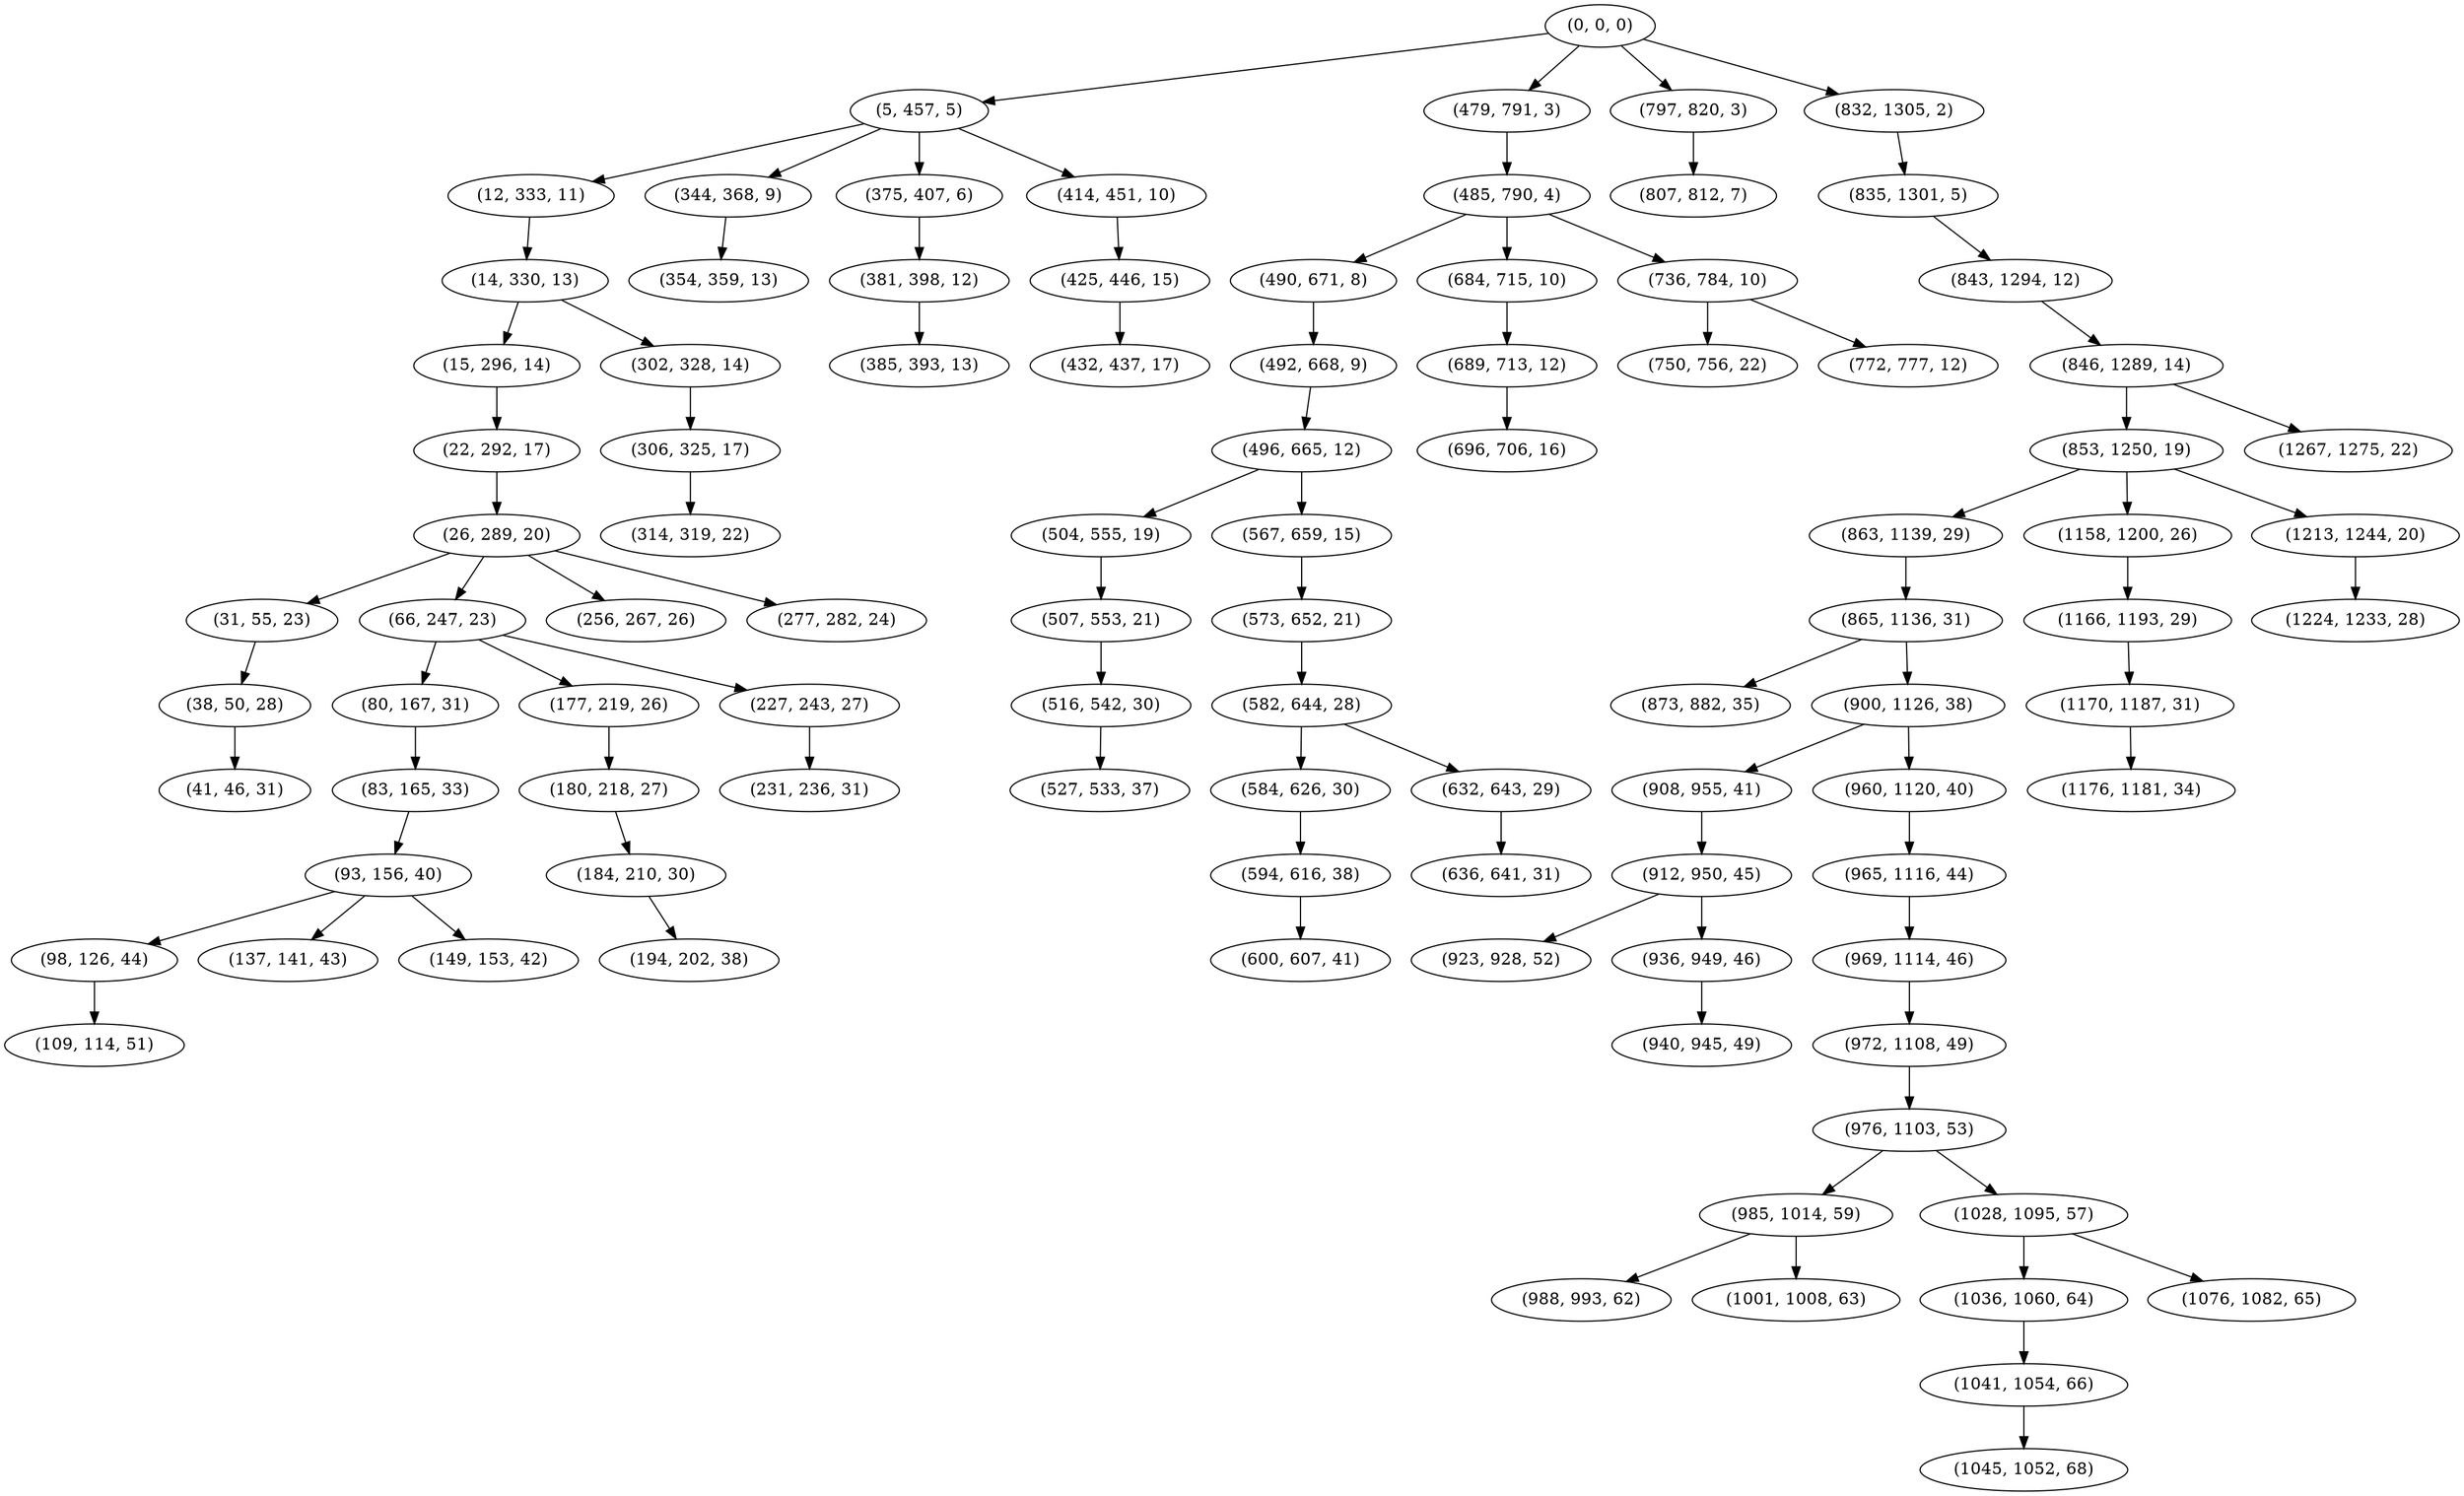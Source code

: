 digraph tree {
    "(0, 0, 0)";
    "(5, 457, 5)";
    "(12, 333, 11)";
    "(14, 330, 13)";
    "(15, 296, 14)";
    "(22, 292, 17)";
    "(26, 289, 20)";
    "(31, 55, 23)";
    "(38, 50, 28)";
    "(41, 46, 31)";
    "(66, 247, 23)";
    "(80, 167, 31)";
    "(83, 165, 33)";
    "(93, 156, 40)";
    "(98, 126, 44)";
    "(109, 114, 51)";
    "(137, 141, 43)";
    "(149, 153, 42)";
    "(177, 219, 26)";
    "(180, 218, 27)";
    "(184, 210, 30)";
    "(194, 202, 38)";
    "(227, 243, 27)";
    "(231, 236, 31)";
    "(256, 267, 26)";
    "(277, 282, 24)";
    "(302, 328, 14)";
    "(306, 325, 17)";
    "(314, 319, 22)";
    "(344, 368, 9)";
    "(354, 359, 13)";
    "(375, 407, 6)";
    "(381, 398, 12)";
    "(385, 393, 13)";
    "(414, 451, 10)";
    "(425, 446, 15)";
    "(432, 437, 17)";
    "(479, 791, 3)";
    "(485, 790, 4)";
    "(490, 671, 8)";
    "(492, 668, 9)";
    "(496, 665, 12)";
    "(504, 555, 19)";
    "(507, 553, 21)";
    "(516, 542, 30)";
    "(527, 533, 37)";
    "(567, 659, 15)";
    "(573, 652, 21)";
    "(582, 644, 28)";
    "(584, 626, 30)";
    "(594, 616, 38)";
    "(600, 607, 41)";
    "(632, 643, 29)";
    "(636, 641, 31)";
    "(684, 715, 10)";
    "(689, 713, 12)";
    "(696, 706, 16)";
    "(736, 784, 10)";
    "(750, 756, 22)";
    "(772, 777, 12)";
    "(797, 820, 3)";
    "(807, 812, 7)";
    "(832, 1305, 2)";
    "(835, 1301, 5)";
    "(843, 1294, 12)";
    "(846, 1289, 14)";
    "(853, 1250, 19)";
    "(863, 1139, 29)";
    "(865, 1136, 31)";
    "(873, 882, 35)";
    "(900, 1126, 38)";
    "(908, 955, 41)";
    "(912, 950, 45)";
    "(923, 928, 52)";
    "(936, 949, 46)";
    "(940, 945, 49)";
    "(960, 1120, 40)";
    "(965, 1116, 44)";
    "(969, 1114, 46)";
    "(972, 1108, 49)";
    "(976, 1103, 53)";
    "(985, 1014, 59)";
    "(988, 993, 62)";
    "(1001, 1008, 63)";
    "(1028, 1095, 57)";
    "(1036, 1060, 64)";
    "(1041, 1054, 66)";
    "(1045, 1052, 68)";
    "(1076, 1082, 65)";
    "(1158, 1200, 26)";
    "(1166, 1193, 29)";
    "(1170, 1187, 31)";
    "(1176, 1181, 34)";
    "(1213, 1244, 20)";
    "(1224, 1233, 28)";
    "(1267, 1275, 22)";
    "(0, 0, 0)" -> "(5, 457, 5)";
    "(0, 0, 0)" -> "(479, 791, 3)";
    "(0, 0, 0)" -> "(797, 820, 3)";
    "(0, 0, 0)" -> "(832, 1305, 2)";
    "(5, 457, 5)" -> "(12, 333, 11)";
    "(5, 457, 5)" -> "(344, 368, 9)";
    "(5, 457, 5)" -> "(375, 407, 6)";
    "(5, 457, 5)" -> "(414, 451, 10)";
    "(12, 333, 11)" -> "(14, 330, 13)";
    "(14, 330, 13)" -> "(15, 296, 14)";
    "(14, 330, 13)" -> "(302, 328, 14)";
    "(15, 296, 14)" -> "(22, 292, 17)";
    "(22, 292, 17)" -> "(26, 289, 20)";
    "(26, 289, 20)" -> "(31, 55, 23)";
    "(26, 289, 20)" -> "(66, 247, 23)";
    "(26, 289, 20)" -> "(256, 267, 26)";
    "(26, 289, 20)" -> "(277, 282, 24)";
    "(31, 55, 23)" -> "(38, 50, 28)";
    "(38, 50, 28)" -> "(41, 46, 31)";
    "(66, 247, 23)" -> "(80, 167, 31)";
    "(66, 247, 23)" -> "(177, 219, 26)";
    "(66, 247, 23)" -> "(227, 243, 27)";
    "(80, 167, 31)" -> "(83, 165, 33)";
    "(83, 165, 33)" -> "(93, 156, 40)";
    "(93, 156, 40)" -> "(98, 126, 44)";
    "(93, 156, 40)" -> "(137, 141, 43)";
    "(93, 156, 40)" -> "(149, 153, 42)";
    "(98, 126, 44)" -> "(109, 114, 51)";
    "(177, 219, 26)" -> "(180, 218, 27)";
    "(180, 218, 27)" -> "(184, 210, 30)";
    "(184, 210, 30)" -> "(194, 202, 38)";
    "(227, 243, 27)" -> "(231, 236, 31)";
    "(302, 328, 14)" -> "(306, 325, 17)";
    "(306, 325, 17)" -> "(314, 319, 22)";
    "(344, 368, 9)" -> "(354, 359, 13)";
    "(375, 407, 6)" -> "(381, 398, 12)";
    "(381, 398, 12)" -> "(385, 393, 13)";
    "(414, 451, 10)" -> "(425, 446, 15)";
    "(425, 446, 15)" -> "(432, 437, 17)";
    "(479, 791, 3)" -> "(485, 790, 4)";
    "(485, 790, 4)" -> "(490, 671, 8)";
    "(485, 790, 4)" -> "(684, 715, 10)";
    "(485, 790, 4)" -> "(736, 784, 10)";
    "(490, 671, 8)" -> "(492, 668, 9)";
    "(492, 668, 9)" -> "(496, 665, 12)";
    "(496, 665, 12)" -> "(504, 555, 19)";
    "(496, 665, 12)" -> "(567, 659, 15)";
    "(504, 555, 19)" -> "(507, 553, 21)";
    "(507, 553, 21)" -> "(516, 542, 30)";
    "(516, 542, 30)" -> "(527, 533, 37)";
    "(567, 659, 15)" -> "(573, 652, 21)";
    "(573, 652, 21)" -> "(582, 644, 28)";
    "(582, 644, 28)" -> "(584, 626, 30)";
    "(582, 644, 28)" -> "(632, 643, 29)";
    "(584, 626, 30)" -> "(594, 616, 38)";
    "(594, 616, 38)" -> "(600, 607, 41)";
    "(632, 643, 29)" -> "(636, 641, 31)";
    "(684, 715, 10)" -> "(689, 713, 12)";
    "(689, 713, 12)" -> "(696, 706, 16)";
    "(736, 784, 10)" -> "(750, 756, 22)";
    "(736, 784, 10)" -> "(772, 777, 12)";
    "(797, 820, 3)" -> "(807, 812, 7)";
    "(832, 1305, 2)" -> "(835, 1301, 5)";
    "(835, 1301, 5)" -> "(843, 1294, 12)";
    "(843, 1294, 12)" -> "(846, 1289, 14)";
    "(846, 1289, 14)" -> "(853, 1250, 19)";
    "(846, 1289, 14)" -> "(1267, 1275, 22)";
    "(853, 1250, 19)" -> "(863, 1139, 29)";
    "(853, 1250, 19)" -> "(1158, 1200, 26)";
    "(853, 1250, 19)" -> "(1213, 1244, 20)";
    "(863, 1139, 29)" -> "(865, 1136, 31)";
    "(865, 1136, 31)" -> "(873, 882, 35)";
    "(865, 1136, 31)" -> "(900, 1126, 38)";
    "(900, 1126, 38)" -> "(908, 955, 41)";
    "(900, 1126, 38)" -> "(960, 1120, 40)";
    "(908, 955, 41)" -> "(912, 950, 45)";
    "(912, 950, 45)" -> "(923, 928, 52)";
    "(912, 950, 45)" -> "(936, 949, 46)";
    "(936, 949, 46)" -> "(940, 945, 49)";
    "(960, 1120, 40)" -> "(965, 1116, 44)";
    "(965, 1116, 44)" -> "(969, 1114, 46)";
    "(969, 1114, 46)" -> "(972, 1108, 49)";
    "(972, 1108, 49)" -> "(976, 1103, 53)";
    "(976, 1103, 53)" -> "(985, 1014, 59)";
    "(976, 1103, 53)" -> "(1028, 1095, 57)";
    "(985, 1014, 59)" -> "(988, 993, 62)";
    "(985, 1014, 59)" -> "(1001, 1008, 63)";
    "(1028, 1095, 57)" -> "(1036, 1060, 64)";
    "(1028, 1095, 57)" -> "(1076, 1082, 65)";
    "(1036, 1060, 64)" -> "(1041, 1054, 66)";
    "(1041, 1054, 66)" -> "(1045, 1052, 68)";
    "(1158, 1200, 26)" -> "(1166, 1193, 29)";
    "(1166, 1193, 29)" -> "(1170, 1187, 31)";
    "(1170, 1187, 31)" -> "(1176, 1181, 34)";
    "(1213, 1244, 20)" -> "(1224, 1233, 28)";
}
